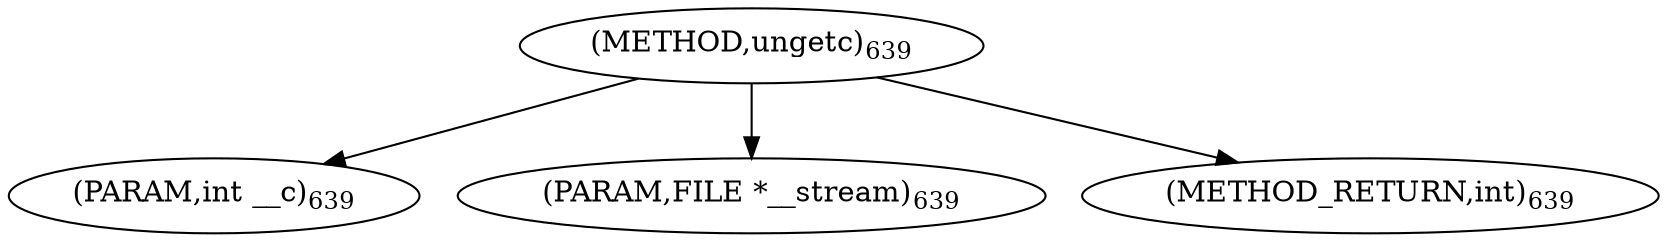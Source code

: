digraph "ungetc" {  
"2634" [label = <(METHOD,ungetc)<SUB>639</SUB>> ]
"2635" [label = <(PARAM,int __c)<SUB>639</SUB>> ]
"2636" [label = <(PARAM,FILE *__stream)<SUB>639</SUB>> ]
"2637" [label = <(METHOD_RETURN,int)<SUB>639</SUB>> ]
  "2634" -> "2635" 
  "2634" -> "2636" 
  "2634" -> "2637" 
}
